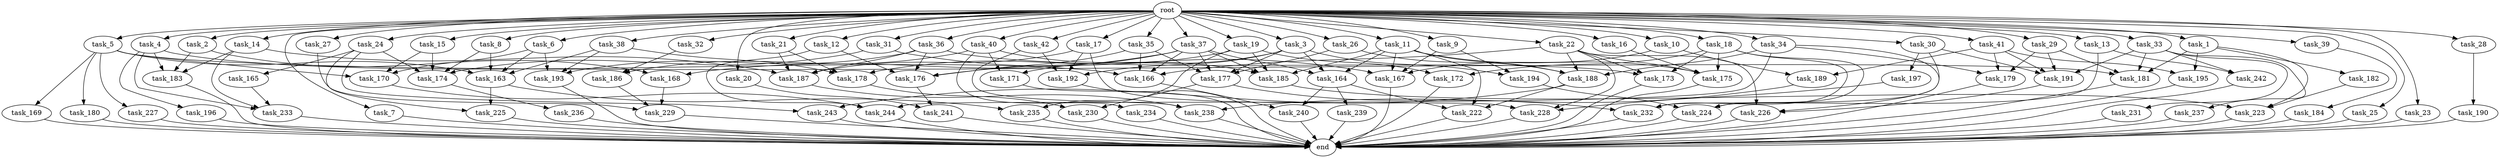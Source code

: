 digraph G {
  task_12 [size="2.048000"];
  task_36 [size="2.048000"];
  task_42 [size="2.048000"];
  task_19 [size="2.048000"];
  task_180 [size="1717986918.400000"];
  task_196 [size="618475290.624000"];
  root [size="0.000000"];
  task_10 [size="2.048000"];
  task_168 [size="1666447310.848000"];
  task_18 [size="2.048000"];
  task_189 [size="2491081031.680000"];
  task_183 [size="2851858284.544000"];
  task_4 [size="2.048000"];
  task_33 [size="2.048000"];
  task_235 [size="2336462209.024000"];
  task_234 [size="429496729.600000"];
  task_8 [size="2.048000"];
  task_15 [size="2.048000"];
  task_5 [size="2.048000"];
  end [size="0.000000"];
  task_228 [size="2662879723.520000"];
  task_27 [size="2.048000"];
  task_169 [size="1717986918.400000"];
  task_167 [size="6545530159.104000"];
  task_14 [size="2.048000"];
  task_21 [size="2.048000"];
  task_38 [size="2.048000"];
  task_241 [size="2147483648.000000"];
  task_16 [size="2.048000"];
  task_222 [size="3092376453.120000"];
  task_7 [size="2.048000"];
  task_242 [size="893353197.568000"];
  task_227 [size="1717986918.400000"];
  task_225 [size="3435973836.800000"];
  task_26 [size="2.048000"];
  task_177 [size="1030792151.040000"];
  task_239 [size="1099511627.776000"];
  task_193 [size="3384434229.248000"];
  task_229 [size="2851858284.544000"];
  task_30 [size="2.048000"];
  task_39 [size="2.048000"];
  task_172 [size="773094113.280000"];
  task_164 [size="2061584302.080000"];
  task_226 [size="3728031612.928000"];
  task_174 [size="3745211482.112000"];
  task_171 [size="498216206.336000"];
  task_197 [size="1099511627.776000"];
  task_165 [size="1717986918.400000"];
  task_179 [size="4535485464.576000"];
  task_182 [size="1391569403.904000"];
  task_223 [size="3539053051.904000"];
  task_192 [size="1340029796.352000"];
  task_231 [size="274877906.944000"];
  task_17 [size="2.048000"];
  task_166 [size="2903397892.096000"];
  task_31 [size="2.048000"];
  task_170 [size="3590592659.456000"];
  task_194 [size="1786706395.136000"];
  task_2 [size="2.048000"];
  task_41 [size="2.048000"];
  task_237 [size="274877906.944000"];
  task_35 [size="2.048000"];
  task_3 [size="2.048000"];
  task_187 [size="4054449127.424000"];
  task_40 [size="2.048000"];
  task_230 [size="1047972020.224000"];
  task_181 [size="5102421147.648000"];
  task_232 [size="1872605741.056000"];
  task_184 [size="618475290.624000"];
  task_22 [size="2.048000"];
  task_191 [size="4191888080.896000"];
  task_25 [size="2.048000"];
  task_29 [size="2.048000"];
  task_244 [size="3384434229.248000"];
  task_28 [size="2.048000"];
  task_176 [size="3676492005.376000"];
  task_163 [size="3865470566.400000"];
  task_175 [size="3418793967.616000"];
  task_233 [size="1529008357.376000"];
  task_23 [size="2.048000"];
  task_190 [size="274877906.944000"];
  task_224 [size="1614907703.296000"];
  task_6 [size="2.048000"];
  task_32 [size="2.048000"];
  task_188 [size="4896262717.440001"];
  task_20 [size="2.048000"];
  task_243 [size="1992864825.344000"];
  task_238 [size="4277787426.816000"];
  task_9 [size="2.048000"];
  task_37 [size="2.048000"];
  task_236 [size="1391569403.904000"];
  task_1 [size="2.048000"];
  task_195 [size="2491081031.680000"];
  task_185 [size="3040836845.568000"];
  task_186 [size="1529008357.376000"];
  task_34 [size="2.048000"];
  task_240 [size="1529008357.376000"];
  task_173 [size="2937757630.464000"];
  task_178 [size="2284922601.472000"];
  task_13 [size="2.048000"];
  task_24 [size="2.048000"];
  task_11 [size="2.048000"];

  task_12 -> task_244 [size="679477248.000000"];
  task_12 -> task_176 [size="679477248.000000"];
  task_36 -> task_187 [size="679477248.000000"];
  task_36 -> task_173 [size="679477248.000000"];
  task_36 -> task_176 [size="679477248.000000"];
  task_36 -> task_193 [size="679477248.000000"];
  task_42 -> task_192 [size="411041792.000000"];
  task_42 -> task_238 [size="411041792.000000"];
  task_19 -> task_172 [size="301989888.000000"];
  task_19 -> task_178 [size="301989888.000000"];
  task_19 -> task_185 [size="301989888.000000"];
  task_19 -> task_235 [size="301989888.000000"];
  task_180 -> end [size="1.000000"];
  task_196 -> end [size="1.000000"];
  root -> task_12 [size="1.000000"];
  root -> task_35 [size="1.000000"];
  root -> task_14 [size="1.000000"];
  root -> task_36 [size="1.000000"];
  root -> task_37 [size="1.000000"];
  root -> task_6 [size="1.000000"];
  root -> task_32 [size="1.000000"];
  root -> task_38 [size="1.000000"];
  root -> task_42 [size="1.000000"];
  root -> task_19 [size="1.000000"];
  root -> task_13 [size="1.000000"];
  root -> task_20 [size="1.000000"];
  root -> task_16 [size="1.000000"];
  root -> task_9 [size="1.000000"];
  root -> task_31 [size="1.000000"];
  root -> task_10 [size="1.000000"];
  root -> task_1 [size="1.000000"];
  root -> task_18 [size="1.000000"];
  root -> task_5 [size="1.000000"];
  root -> task_2 [size="1.000000"];
  root -> task_4 [size="1.000000"];
  root -> task_27 [size="1.000000"];
  root -> task_41 [size="1.000000"];
  root -> task_11 [size="1.000000"];
  root -> task_23 [size="1.000000"];
  root -> task_3 [size="1.000000"];
  root -> task_26 [size="1.000000"];
  root -> task_7 [size="1.000000"];
  root -> task_40 [size="1.000000"];
  root -> task_34 [size="1.000000"];
  root -> task_17 [size="1.000000"];
  root -> task_33 [size="1.000000"];
  root -> task_15 [size="1.000000"];
  root -> task_22 [size="1.000000"];
  root -> task_29 [size="1.000000"];
  root -> task_8 [size="1.000000"];
  root -> task_30 [size="1.000000"];
  root -> task_39 [size="1.000000"];
  root -> task_25 [size="1.000000"];
  root -> task_24 [size="1.000000"];
  root -> task_21 [size="1.000000"];
  root -> task_28 [size="1.000000"];
  task_10 -> task_167 [size="679477248.000000"];
  task_10 -> task_189 [size="679477248.000000"];
  task_168 -> task_229 [size="411041792.000000"];
  task_18 -> task_172 [size="75497472.000000"];
  task_18 -> task_175 [size="75497472.000000"];
  task_18 -> task_173 [size="75497472.000000"];
  task_18 -> task_232 [size="75497472.000000"];
  task_18 -> task_224 [size="75497472.000000"];
  task_189 -> task_238 [size="838860800.000000"];
  task_183 -> end [size="1.000000"];
  task_4 -> task_183 [size="301989888.000000"];
  task_4 -> task_196 [size="301989888.000000"];
  task_4 -> task_166 [size="301989888.000000"];
  task_4 -> task_233 [size="301989888.000000"];
  task_33 -> task_191 [size="134217728.000000"];
  task_33 -> task_231 [size="134217728.000000"];
  task_33 -> task_242 [size="134217728.000000"];
  task_33 -> task_181 [size="134217728.000000"];
  task_33 -> task_237 [size="134217728.000000"];
  task_235 -> end [size="1.000000"];
  task_234 -> end [size="1.000000"];
  task_8 -> task_163 [size="75497472.000000"];
  task_8 -> task_174 [size="75497472.000000"];
  task_15 -> task_170 [size="75497472.000000"];
  task_15 -> task_174 [size="75497472.000000"];
  task_5 -> task_163 [size="838860800.000000"];
  task_5 -> task_170 [size="838860800.000000"];
  task_5 -> task_169 [size="838860800.000000"];
  task_5 -> task_180 [size="838860800.000000"];
  task_5 -> task_227 [size="838860800.000000"];
  task_5 -> task_181 [size="838860800.000000"];
  task_228 -> end [size="1.000000"];
  task_27 -> task_229 [size="301989888.000000"];
  task_169 -> end [size="1.000000"];
  task_167 -> end [size="1.000000"];
  task_14 -> task_183 [size="411041792.000000"];
  task_14 -> task_187 [size="411041792.000000"];
  task_14 -> task_233 [size="411041792.000000"];
  task_21 -> task_187 [size="679477248.000000"];
  task_21 -> task_178 [size="679477248.000000"];
  task_38 -> task_163 [size="134217728.000000"];
  task_38 -> task_178 [size="134217728.000000"];
  task_38 -> task_193 [size="134217728.000000"];
  task_241 -> end [size="1.000000"];
  task_16 -> task_175 [size="75497472.000000"];
  task_222 -> end [size="1.000000"];
  task_7 -> end [size="1.000000"];
  task_242 -> end [size="1.000000"];
  task_227 -> end [size="1.000000"];
  task_225 -> end [size="1.000000"];
  task_26 -> task_177 [size="33554432.000000"];
  task_26 -> task_188 [size="33554432.000000"];
  task_177 -> task_232 [size="301989888.000000"];
  task_177 -> task_230 [size="301989888.000000"];
  task_239 -> end [size="1.000000"];
  task_193 -> end [size="1.000000"];
  task_229 -> end [size="1.000000"];
  task_30 -> task_197 [size="536870912.000000"];
  task_30 -> task_191 [size="536870912.000000"];
  task_30 -> task_232 [size="536870912.000000"];
  task_39 -> task_184 [size="301989888.000000"];
  task_172 -> end [size="1.000000"];
  task_164 -> task_240 [size="536870912.000000"];
  task_164 -> task_239 [size="536870912.000000"];
  task_164 -> task_222 [size="536870912.000000"];
  task_226 -> end [size="1.000000"];
  task_174 -> task_236 [size="679477248.000000"];
  task_171 -> end [size="1.000000"];
  task_197 -> task_228 [size="411041792.000000"];
  task_165 -> task_233 [size="33554432.000000"];
  task_179 -> end [size="1.000000"];
  task_182 -> task_223 [size="209715200.000000"];
  task_223 -> end [size="1.000000"];
  task_192 -> end [size="1.000000"];
  task_231 -> end [size="1.000000"];
  task_17 -> task_187 [size="209715200.000000"];
  task_17 -> task_192 [size="209715200.000000"];
  task_17 -> task_228 [size="209715200.000000"];
  task_166 -> task_240 [size="209715200.000000"];
  task_31 -> task_167 [size="838860800.000000"];
  task_31 -> task_174 [size="838860800.000000"];
  task_170 -> task_244 [size="134217728.000000"];
  task_194 -> task_224 [size="411041792.000000"];
  task_2 -> task_183 [size="679477248.000000"];
  task_2 -> task_168 [size="679477248.000000"];
  task_41 -> task_195 [size="536870912.000000"];
  task_41 -> task_179 [size="536870912.000000"];
  task_41 -> task_189 [size="536870912.000000"];
  task_41 -> task_191 [size="536870912.000000"];
  task_237 -> end [size="1.000000"];
  task_35 -> task_177 [size="301989888.000000"];
  task_35 -> task_166 [size="301989888.000000"];
  task_35 -> task_176 [size="301989888.000000"];
  task_3 -> task_177 [size="33554432.000000"];
  task_3 -> task_192 [size="33554432.000000"];
  task_3 -> task_194 [size="33554432.000000"];
  task_3 -> task_164 [size="33554432.000000"];
  task_3 -> task_171 [size="33554432.000000"];
  task_187 -> task_238 [size="838860800.000000"];
  task_40 -> task_234 [size="209715200.000000"];
  task_40 -> task_186 [size="209715200.000000"];
  task_40 -> task_185 [size="209715200.000000"];
  task_40 -> task_171 [size="209715200.000000"];
  task_230 -> end [size="1.000000"];
  task_181 -> end [size="1.000000"];
  task_232 -> end [size="1.000000"];
  task_184 -> end [size="1.000000"];
  task_22 -> task_175 [size="679477248.000000"];
  task_22 -> task_166 [size="679477248.000000"];
  task_22 -> task_173 [size="679477248.000000"];
  task_22 -> task_188 [size="679477248.000000"];
  task_22 -> task_228 [size="679477248.000000"];
  task_22 -> task_226 [size="679477248.000000"];
  task_191 -> task_226 [size="301989888.000000"];
  task_25 -> end [size="1.000000"];
  task_29 -> task_179 [size="838860800.000000"];
  task_29 -> task_181 [size="838860800.000000"];
  task_29 -> task_191 [size="838860800.000000"];
  task_244 -> end [size="1.000000"];
  task_28 -> task_190 [size="134217728.000000"];
  task_176 -> task_241 [size="209715200.000000"];
  task_163 -> task_235 [size="838860800.000000"];
  task_163 -> task_225 [size="838860800.000000"];
  task_175 -> end [size="1.000000"];
  task_233 -> end [size="1.000000"];
  task_23 -> end [size="1.000000"];
  task_190 -> end [size="1.000000"];
  task_224 -> end [size="1.000000"];
  task_6 -> task_163 [size="838860800.000000"];
  task_6 -> task_170 [size="838860800.000000"];
  task_6 -> task_193 [size="838860800.000000"];
  task_32 -> task_186 [size="536870912.000000"];
  task_188 -> task_243 [size="134217728.000000"];
  task_188 -> task_222 [size="134217728.000000"];
  task_20 -> task_241 [size="838860800.000000"];
  task_243 -> end [size="1.000000"];
  task_238 -> end [size="1.000000"];
  task_9 -> task_167 [size="838860800.000000"];
  task_9 -> task_194 [size="838860800.000000"];
  task_37 -> task_166 [size="134217728.000000"];
  task_37 -> task_176 [size="134217728.000000"];
  task_37 -> task_164 [size="134217728.000000"];
  task_37 -> task_177 [size="134217728.000000"];
  task_37 -> task_168 [size="134217728.000000"];
  task_37 -> task_185 [size="134217728.000000"];
  task_236 -> end [size="1.000000"];
  task_1 -> task_182 [size="679477248.000000"];
  task_1 -> task_223 [size="679477248.000000"];
  task_1 -> task_195 [size="679477248.000000"];
  task_1 -> task_181 [size="679477248.000000"];
  task_195 -> end [size="1.000000"];
  task_185 -> task_223 [size="838860800.000000"];
  task_186 -> task_229 [size="679477248.000000"];
  task_34 -> task_244 [size="838860800.000000"];
  task_34 -> task_226 [size="838860800.000000"];
  task_34 -> task_179 [size="838860800.000000"];
  task_34 -> task_188 [size="838860800.000000"];
  task_240 -> end [size="1.000000"];
  task_173 -> end [size="1.000000"];
  task_178 -> task_230 [size="209715200.000000"];
  task_13 -> task_242 [size="301989888.000000"];
  task_13 -> task_224 [size="301989888.000000"];
  task_24 -> task_165 [size="838860800.000000"];
  task_24 -> task_243 [size="838860800.000000"];
  task_24 -> task_174 [size="838860800.000000"];
  task_24 -> task_225 [size="838860800.000000"];
  task_11 -> task_175 [size="838860800.000000"];
  task_11 -> task_167 [size="838860800.000000"];
  task_11 -> task_222 [size="838860800.000000"];
  task_11 -> task_164 [size="838860800.000000"];
  task_11 -> task_185 [size="838860800.000000"];
  task_11 -> task_188 [size="838860800.000000"];
}
